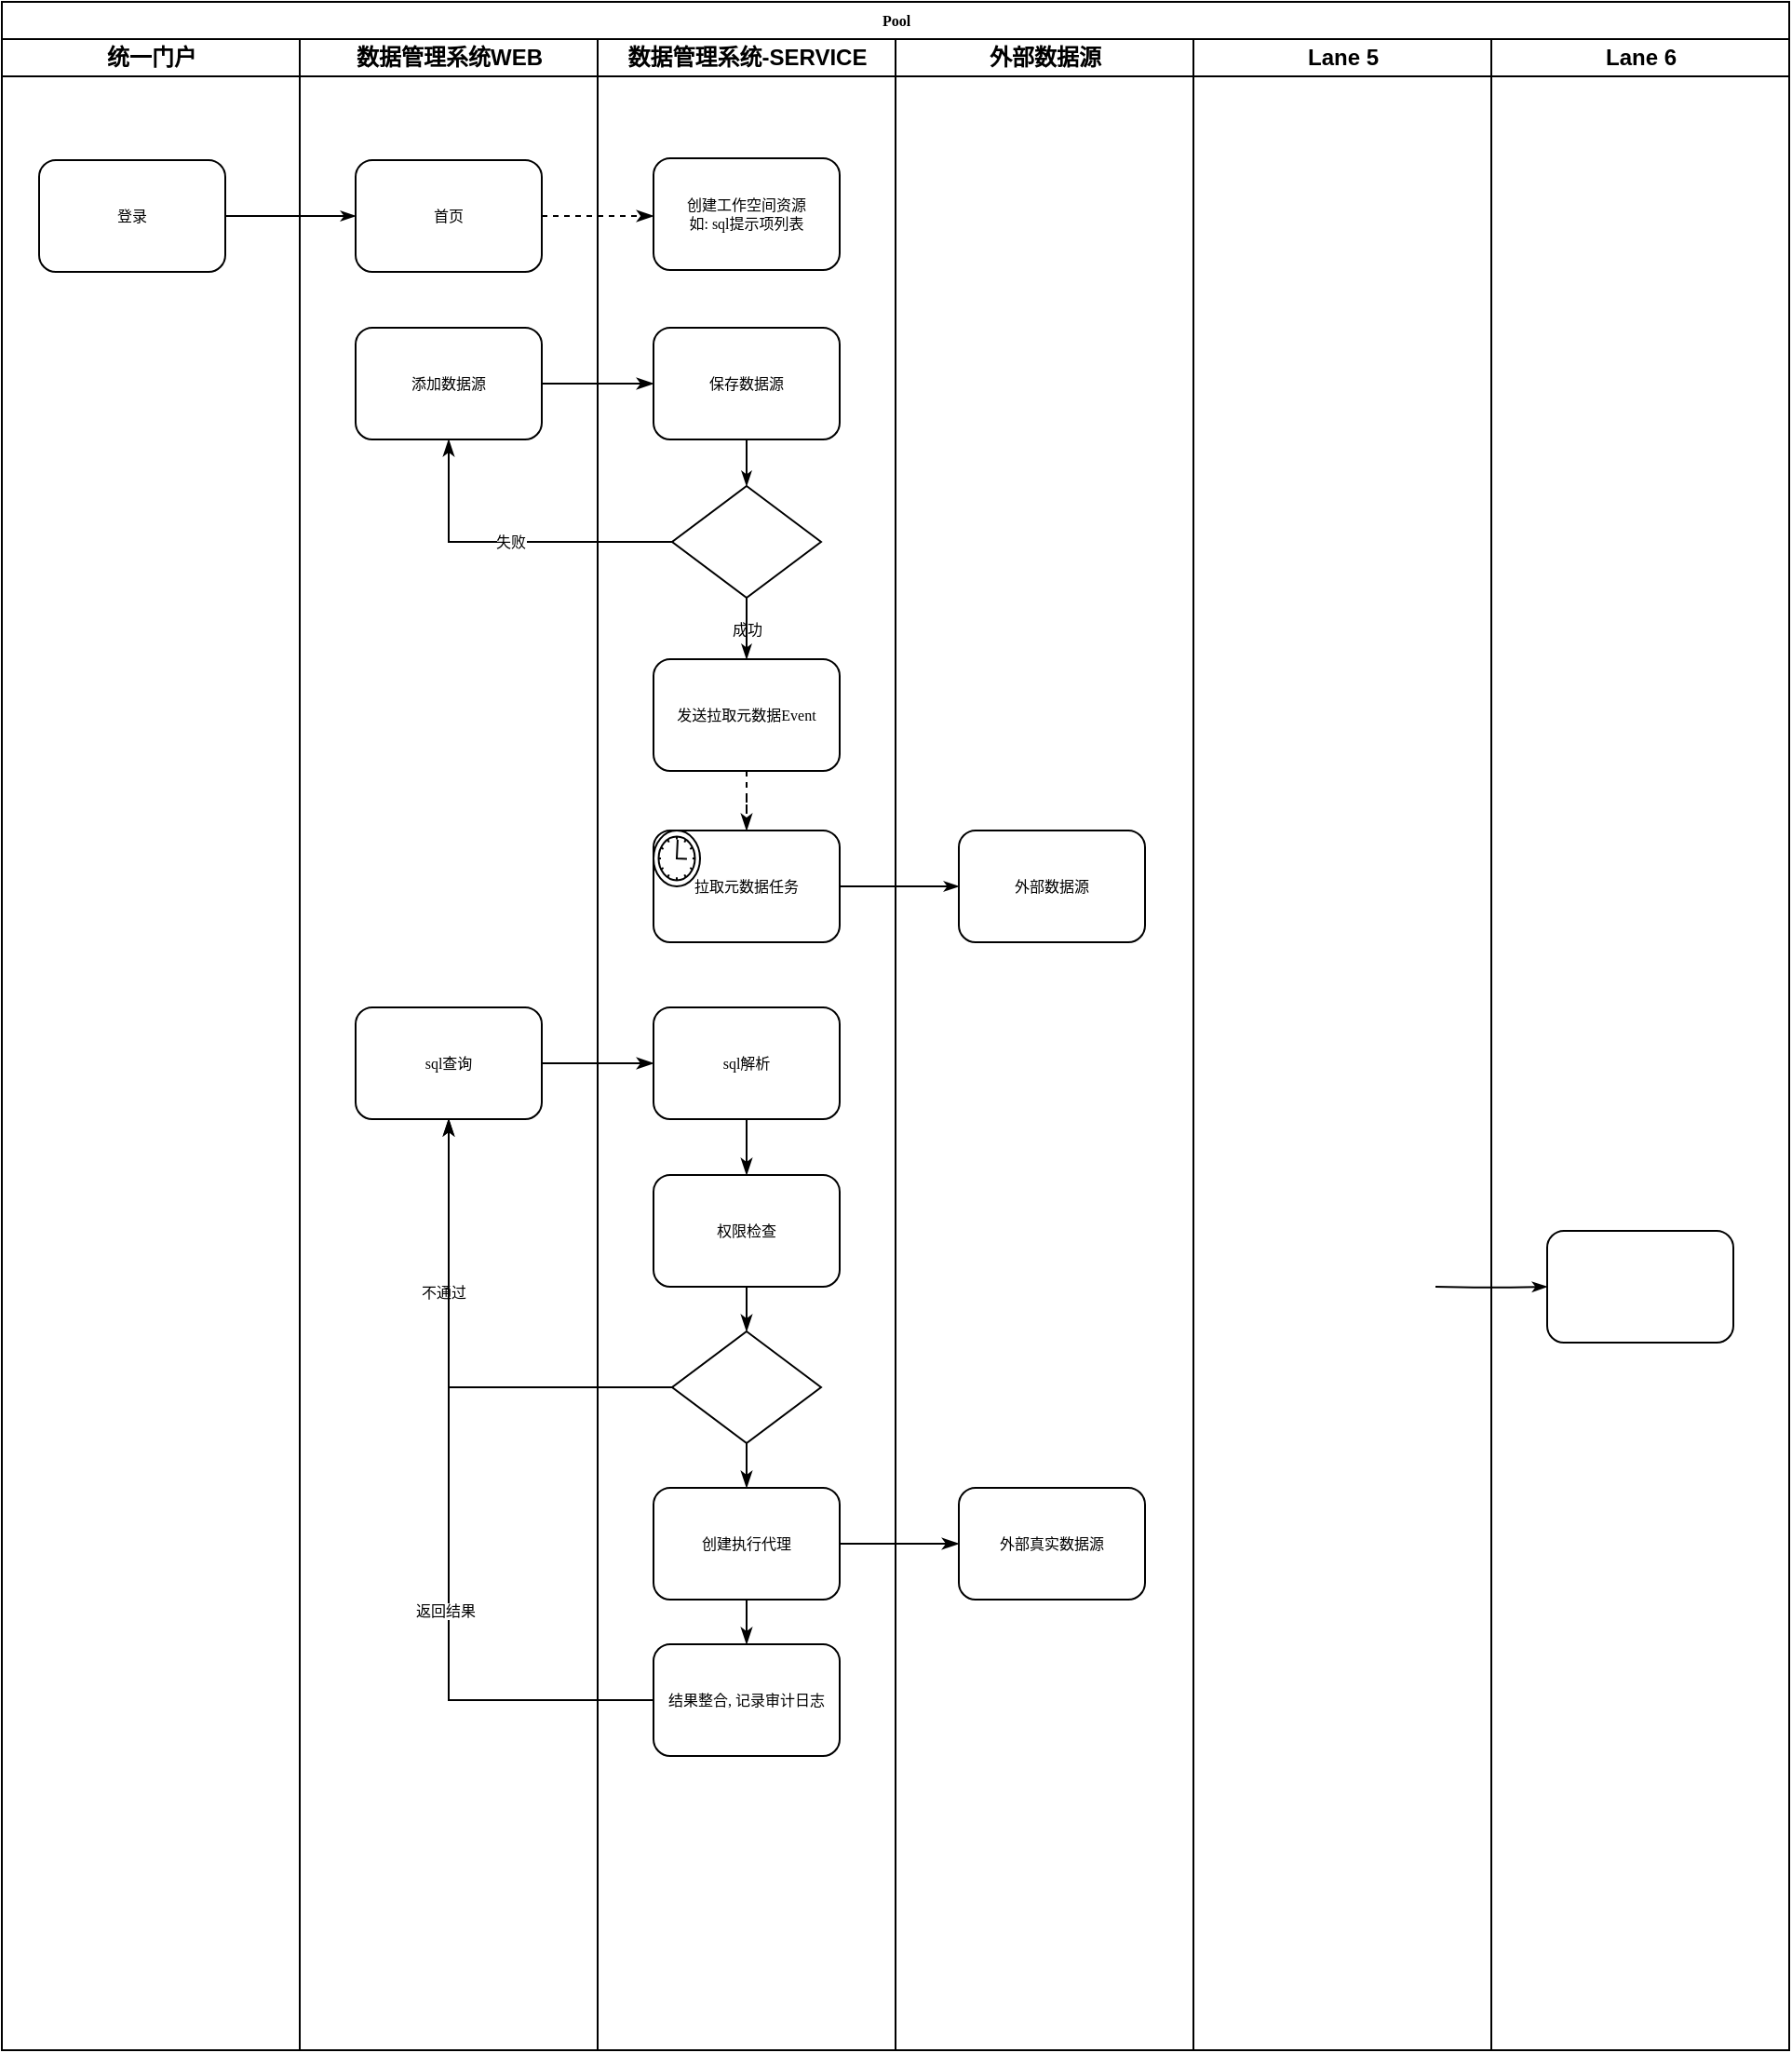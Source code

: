 <mxfile version="12.2.9" type="github" pages="1">
  <diagram name="Page-1" id="74e2e168-ea6b-b213-b513-2b3c1d86103e">
    <mxGraphModel dx="1049" dy="448" grid="1" gridSize="10" guides="1" tooltips="1" connect="1" arrows="1" fold="1" page="1" pageScale="1" pageWidth="1100" pageHeight="850" background="#ffffff" math="0" shadow="0">
      <root>
        <mxCell id="0"/>
        <mxCell id="1" parent="0"/>
        <mxCell id="77e6c97f196da883-1" value="Pool" style="swimlane;html=1;childLayout=stackLayout;startSize=20;rounded=0;shadow=0;labelBackgroundColor=none;strokeWidth=1;fontFamily=Verdana;fontSize=8;align=center;" parent="1" vertex="1">
          <mxGeometry x="70" y="40" width="960" height="1100" as="geometry"/>
        </mxCell>
        <mxCell id="77e6c97f196da883-2" value="统一门户" style="swimlane;html=1;startSize=20;" parent="77e6c97f196da883-1" vertex="1">
          <mxGeometry y="20" width="160" height="1080" as="geometry"/>
        </mxCell>
        <mxCell id="77e6c97f196da883-8" value="登录" style="rounded=1;whiteSpace=wrap;html=1;shadow=0;labelBackgroundColor=none;strokeWidth=1;fontFamily=Verdana;fontSize=8;align=center;" parent="77e6c97f196da883-2" vertex="1">
          <mxGeometry x="20" y="65" width="100" height="60" as="geometry"/>
        </mxCell>
        <mxCell id="77e6c97f196da883-26" style="edgeStyle=orthogonalEdgeStyle;rounded=1;html=1;labelBackgroundColor=none;startArrow=none;startFill=0;startSize=5;endArrow=classicThin;endFill=1;endSize=5;jettySize=auto;orthogonalLoop=1;strokeWidth=1;fontFamily=Verdana;fontSize=8" parent="77e6c97f196da883-1" source="77e6c97f196da883-8" target="77e6c97f196da883-11" edge="1">
          <mxGeometry relative="1" as="geometry"/>
        </mxCell>
        <mxCell id="77e6c97f196da883-40" style="edgeStyle=orthogonalEdgeStyle;rounded=1;html=1;labelBackgroundColor=none;startArrow=none;startFill=0;startSize=5;endArrow=classicThin;endFill=1;endSize=5;jettySize=auto;orthogonalLoop=1;strokeWidth=1;fontFamily=Verdana;fontSize=8" parent="77e6c97f196da883-1" target="77e6c97f196da883-24" edge="1">
          <mxGeometry relative="1" as="geometry">
            <mxPoint x="770" y="690" as="sourcePoint"/>
          </mxGeometry>
        </mxCell>
        <mxCell id="107ba76e4e335f99-1" style="edgeStyle=orthogonalEdgeStyle;rounded=1;html=1;labelBackgroundColor=none;startArrow=none;startFill=0;startSize=5;endArrow=classicThin;endFill=1;endSize=5;jettySize=auto;orthogonalLoop=1;strokeWidth=1;fontFamily=Verdana;fontSize=8" parent="77e6c97f196da883-1" source="77e6c97f196da883-17" target="77e6c97f196da883-18" edge="1">
          <mxGeometry relative="1" as="geometry"/>
        </mxCell>
        <mxCell id="77e6c97f196da883-3" value="数据管理系统WEB" style="swimlane;html=1;startSize=20;" parent="77e6c97f196da883-1" vertex="1">
          <mxGeometry x="160" y="20" width="160" height="1080" as="geometry"/>
        </mxCell>
        <mxCell id="77e6c97f196da883-11" value="首页" style="rounded=1;whiteSpace=wrap;html=1;shadow=0;labelBackgroundColor=none;strokeWidth=1;fontFamily=Verdana;fontSize=8;align=center;" parent="77e6c97f196da883-3" vertex="1">
          <mxGeometry x="30" y="65" width="100" height="60" as="geometry"/>
        </mxCell>
        <mxCell id="eJXi0MFFQhLOobJJZis1-4" value="添加数据源" style="rounded=1;whiteSpace=wrap;html=1;shadow=0;labelBackgroundColor=none;strokeWidth=1;fontFamily=Verdana;fontSize=8;align=center;" vertex="1" parent="77e6c97f196da883-3">
          <mxGeometry x="30" y="155" width="100" height="60" as="geometry"/>
        </mxCell>
        <mxCell id="eJXi0MFFQhLOobJJZis1-13" value="sql查询" style="rounded=1;whiteSpace=wrap;html=1;shadow=0;labelBackgroundColor=none;strokeWidth=1;fontFamily=Verdana;fontSize=8;align=center;" vertex="1" parent="77e6c97f196da883-3">
          <mxGeometry x="30" y="520" width="100" height="60" as="geometry"/>
        </mxCell>
        <mxCell id="77e6c97f196da883-4" value="数据管理系统-SERVICE" style="swimlane;html=1;startSize=20;" parent="77e6c97f196da883-1" vertex="1">
          <mxGeometry x="320" y="20" width="160" height="1080" as="geometry"/>
        </mxCell>
        <mxCell id="77e6c97f196da883-12" value="保存数据源" style="rounded=1;whiteSpace=wrap;html=1;shadow=0;labelBackgroundColor=none;strokeWidth=1;fontFamily=Verdana;fontSize=8;align=center;" parent="77e6c97f196da883-4" vertex="1">
          <mxGeometry x="30" y="155" width="100" height="60" as="geometry"/>
        </mxCell>
        <mxCell id="77e6c97f196da883-13" value="" style="rhombus;whiteSpace=wrap;html=1;rounded=0;shadow=0;labelBackgroundColor=none;strokeWidth=1;fontFamily=Verdana;fontSize=8;align=center;" parent="77e6c97f196da883-4" vertex="1">
          <mxGeometry x="40" y="240" width="80" height="60" as="geometry"/>
        </mxCell>
        <mxCell id="77e6c97f196da883-29" style="edgeStyle=orthogonalEdgeStyle;rounded=1;html=1;labelBackgroundColor=none;startArrow=none;startFill=0;startSize=5;endArrow=classicThin;endFill=1;endSize=5;jettySize=auto;orthogonalLoop=1;strokeWidth=1;fontFamily=Verdana;fontSize=8" parent="77e6c97f196da883-4" source="77e6c97f196da883-12" target="77e6c97f196da883-13" edge="1">
          <mxGeometry relative="1" as="geometry"/>
        </mxCell>
        <mxCell id="eJXi0MFFQhLOobJJZis1-3" value="创建工作空间资源&lt;br&gt;如: sql提示项列表" style="rounded=1;whiteSpace=wrap;html=1;shadow=0;labelBackgroundColor=none;strokeWidth=1;fontFamily=Verdana;fontSize=8;align=center;" vertex="1" parent="77e6c97f196da883-4">
          <mxGeometry x="30" y="64" width="100" height="60" as="geometry"/>
        </mxCell>
        <mxCell id="eJXi0MFFQhLOobJJZis1-8" value="" style="edgeStyle=orthogonalEdgeStyle;rounded=0;orthogonalLoop=1;jettySize=auto;html=1;endArrow=classicThin;endFill=1;fontSize=8;dashed=1;" edge="1" parent="77e6c97f196da883-4" source="77e6c97f196da883-15" target="77e6c97f196da883-17">
          <mxGeometry relative="1" as="geometry"/>
        </mxCell>
        <mxCell id="77e6c97f196da883-15" value="发送拉取元数据Event" style="rounded=1;whiteSpace=wrap;html=1;shadow=0;labelBackgroundColor=none;strokeWidth=1;fontFamily=Verdana;fontSize=8;align=center;" parent="77e6c97f196da883-4" vertex="1">
          <mxGeometry x="30" y="333" width="100" height="60" as="geometry"/>
        </mxCell>
        <mxCell id="77e6c97f196da883-33" value="成功" style="edgeStyle=orthogonalEdgeStyle;rounded=1;html=1;labelBackgroundColor=none;startArrow=none;startFill=0;startSize=5;endArrow=classicThin;endFill=1;endSize=5;jettySize=auto;orthogonalLoop=1;strokeWidth=1;fontFamily=Verdana;fontSize=8" parent="77e6c97f196da883-4" source="77e6c97f196da883-13" target="77e6c97f196da883-15" edge="1">
          <mxGeometry relative="1" as="geometry"/>
        </mxCell>
        <mxCell id="eJXi0MFFQhLOobJJZis1-11" value="" style="group" vertex="1" connectable="0" parent="77e6c97f196da883-4">
          <mxGeometry x="30" y="425" width="100" height="60" as="geometry"/>
        </mxCell>
        <mxCell id="77e6c97f196da883-17" value="拉取元数据任务" style="rounded=1;whiteSpace=wrap;html=1;shadow=0;labelBackgroundColor=none;strokeWidth=1;fontFamily=Verdana;fontSize=8;align=center;" parent="eJXi0MFFQhLOobJJZis1-11" vertex="1">
          <mxGeometry width="100" height="60" as="geometry"/>
        </mxCell>
        <mxCell id="eJXi0MFFQhLOobJJZis1-10" value="" style="shape=mxgraph.bpmn.shape;html=1;verticalLabelPosition=bottom;labelBackgroundColor=#ffffff;verticalAlign=top;align=center;perimeter=ellipsePerimeter;outlineConnect=0;outline=standard;symbol=timer;fontSize=8;" vertex="1" parent="eJXi0MFFQhLOobJJZis1-11">
          <mxGeometry width="25" height="30" as="geometry"/>
        </mxCell>
        <mxCell id="eJXi0MFFQhLOobJJZis1-17" value="" style="edgeStyle=orthogonalEdgeStyle;rounded=0;orthogonalLoop=1;jettySize=auto;html=1;endArrow=classicThin;endFill=1;fontSize=8;" edge="1" parent="77e6c97f196da883-4" source="77e6c97f196da883-19" target="eJXi0MFFQhLOobJJZis1-16">
          <mxGeometry relative="1" as="geometry"/>
        </mxCell>
        <mxCell id="77e6c97f196da883-19" value="sql解析" style="rounded=1;whiteSpace=wrap;html=1;shadow=0;labelBackgroundColor=none;strokeWidth=1;fontFamily=Verdana;fontSize=8;align=center;" parent="77e6c97f196da883-4" vertex="1">
          <mxGeometry x="30" y="520" width="100" height="60" as="geometry"/>
        </mxCell>
        <mxCell id="eJXi0MFFQhLOobJJZis1-22" value="" style="edgeStyle=orthogonalEdgeStyle;rounded=0;orthogonalLoop=1;jettySize=auto;html=1;endArrow=classicThin;endFill=1;fontSize=8;" edge="1" parent="77e6c97f196da883-4" source="eJXi0MFFQhLOobJJZis1-15" target="eJXi0MFFQhLOobJJZis1-21">
          <mxGeometry relative="1" as="geometry"/>
        </mxCell>
        <mxCell id="eJXi0MFFQhLOobJJZis1-15" value="" style="rhombus;whiteSpace=wrap;html=1;rounded=0;shadow=0;labelBackgroundColor=none;strokeWidth=1;fontFamily=Verdana;fontSize=8;align=center;" vertex="1" parent="77e6c97f196da883-4">
          <mxGeometry x="40" y="694" width="80" height="60" as="geometry"/>
        </mxCell>
        <mxCell id="eJXi0MFFQhLOobJJZis1-18" value="" style="edgeStyle=orthogonalEdgeStyle;rounded=0;orthogonalLoop=1;jettySize=auto;html=1;endArrow=classicThin;endFill=1;fontSize=8;" edge="1" parent="77e6c97f196da883-4" source="eJXi0MFFQhLOobJJZis1-16" target="eJXi0MFFQhLOobJJZis1-15">
          <mxGeometry relative="1" as="geometry"/>
        </mxCell>
        <mxCell id="eJXi0MFFQhLOobJJZis1-16" value="权限检查" style="rounded=1;whiteSpace=wrap;html=1;shadow=0;labelBackgroundColor=none;strokeWidth=1;fontFamily=Verdana;fontSize=8;align=center;" vertex="1" parent="77e6c97f196da883-4">
          <mxGeometry x="30" y="610" width="100" height="60" as="geometry"/>
        </mxCell>
        <mxCell id="eJXi0MFFQhLOobJJZis1-26" value="" style="edgeStyle=orthogonalEdgeStyle;rounded=0;orthogonalLoop=1;jettySize=auto;html=1;endArrow=classicThin;endFill=1;fontSize=8;" edge="1" parent="77e6c97f196da883-4" source="eJXi0MFFQhLOobJJZis1-21" target="eJXi0MFFQhLOobJJZis1-25">
          <mxGeometry relative="1" as="geometry"/>
        </mxCell>
        <mxCell id="eJXi0MFFQhLOobJJZis1-21" value="创建执行代理" style="rounded=1;whiteSpace=wrap;html=1;shadow=0;labelBackgroundColor=none;strokeWidth=1;fontFamily=Verdana;fontSize=8;align=center;" vertex="1" parent="77e6c97f196da883-4">
          <mxGeometry x="30" y="778" width="100" height="60" as="geometry"/>
        </mxCell>
        <mxCell id="eJXi0MFFQhLOobJJZis1-25" value="结果整合, 记录审计日志" style="rounded=1;whiteSpace=wrap;html=1;shadow=0;labelBackgroundColor=none;strokeWidth=1;fontFamily=Verdana;fontSize=8;align=center;" vertex="1" parent="77e6c97f196da883-4">
          <mxGeometry x="30" y="862" width="100" height="60" as="geometry"/>
        </mxCell>
        <mxCell id="77e6c97f196da883-5" value="外部数据源" style="swimlane;html=1;startSize=20;" parent="77e6c97f196da883-1" vertex="1">
          <mxGeometry x="480" y="20" width="160" height="1080" as="geometry"/>
        </mxCell>
        <mxCell id="77e6c97f196da883-18" value="外部数据源" style="rounded=1;whiteSpace=wrap;html=1;shadow=0;labelBackgroundColor=none;strokeWidth=1;fontFamily=Verdana;fontSize=8;align=center;" parent="77e6c97f196da883-5" vertex="1">
          <mxGeometry x="34" y="425" width="100" height="60" as="geometry"/>
        </mxCell>
        <mxCell id="eJXi0MFFQhLOobJJZis1-23" value="外部真实数据源" style="rounded=1;whiteSpace=wrap;html=1;shadow=0;labelBackgroundColor=none;strokeWidth=1;fontFamily=Verdana;fontSize=8;align=center;" vertex="1" parent="77e6c97f196da883-5">
          <mxGeometry x="34" y="778" width="100" height="60" as="geometry"/>
        </mxCell>
        <mxCell id="77e6c97f196da883-6" value="Lane 5" style="swimlane;html=1;startSize=20;" parent="77e6c97f196da883-1" vertex="1">
          <mxGeometry x="640" y="20" width="160" height="1080" as="geometry"/>
        </mxCell>
        <mxCell id="77e6c97f196da883-7" value="Lane 6" style="swimlane;html=1;startSize=20;" parent="77e6c97f196da883-1" vertex="1">
          <mxGeometry x="800" y="20" width="160" height="1080" as="geometry"/>
        </mxCell>
        <mxCell id="77e6c97f196da883-24" value="" style="rounded=1;whiteSpace=wrap;html=1;shadow=0;labelBackgroundColor=none;strokeWidth=1;fontFamily=Verdana;fontSize=8;align=center;" parent="77e6c97f196da883-7" vertex="1">
          <mxGeometry x="30" y="640" width="100" height="60" as="geometry"/>
        </mxCell>
        <mxCell id="eJXi0MFFQhLOobJJZis1-5" style="edgeStyle=orthogonalEdgeStyle;rounded=0;orthogonalLoop=1;jettySize=auto;html=1;entryX=0;entryY=0.5;entryDx=0;entryDy=0;endArrow=classicThin;endFill=1;fontSize=8;" edge="1" parent="77e6c97f196da883-1" source="eJXi0MFFQhLOobJJZis1-4" target="77e6c97f196da883-12">
          <mxGeometry relative="1" as="geometry"/>
        </mxCell>
        <mxCell id="eJXi0MFFQhLOobJJZis1-6" value="失败" style="edgeStyle=orthogonalEdgeStyle;rounded=0;orthogonalLoop=1;jettySize=auto;html=1;entryX=0.5;entryY=1;entryDx=0;entryDy=0;endArrow=classicThin;endFill=1;fontSize=8;" edge="1" parent="77e6c97f196da883-1" source="77e6c97f196da883-13" target="eJXi0MFFQhLOobJJZis1-4">
          <mxGeometry relative="1" as="geometry"/>
        </mxCell>
        <mxCell id="eJXi0MFFQhLOobJJZis1-14" value="" style="edgeStyle=orthogonalEdgeStyle;rounded=0;orthogonalLoop=1;jettySize=auto;html=1;endArrow=classicThin;endFill=1;fontSize=8;" edge="1" parent="77e6c97f196da883-1" source="eJXi0MFFQhLOobJJZis1-13" target="77e6c97f196da883-19">
          <mxGeometry relative="1" as="geometry"/>
        </mxCell>
        <mxCell id="eJXi0MFFQhLOobJJZis1-19" value="" style="edgeStyle=orthogonalEdgeStyle;rounded=0;orthogonalLoop=1;jettySize=auto;html=1;endArrow=classicThin;endFill=1;fontSize=8;entryX=0.5;entryY=1;entryDx=0;entryDy=0;" edge="1" parent="77e6c97f196da883-1" source="eJXi0MFFQhLOobJJZis1-15" target="eJXi0MFFQhLOobJJZis1-13">
          <mxGeometry relative="1" as="geometry">
            <Array as="points">
              <mxPoint x="240" y="744"/>
            </Array>
          </mxGeometry>
        </mxCell>
        <mxCell id="eJXi0MFFQhLOobJJZis1-20" value="不通过" style="text;html=1;align=center;verticalAlign=middle;resizable=0;points=[];;labelBackgroundColor=#ffffff;fontSize=8;" vertex="1" connectable="0" parent="eJXi0MFFQhLOobJJZis1-19">
          <mxGeometry x="-0.091" y="-51" relative="1" as="geometry">
            <mxPoint x="-54" y="-51" as="offset"/>
          </mxGeometry>
        </mxCell>
        <mxCell id="eJXi0MFFQhLOobJJZis1-24" value="" style="edgeStyle=orthogonalEdgeStyle;rounded=0;orthogonalLoop=1;jettySize=auto;html=1;endArrow=classicThin;endFill=1;fontSize=8;" edge="1" parent="77e6c97f196da883-1" source="eJXi0MFFQhLOobJJZis1-21" target="eJXi0MFFQhLOobJJZis1-23">
          <mxGeometry relative="1" as="geometry"/>
        </mxCell>
        <mxCell id="eJXi0MFFQhLOobJJZis1-27" style="edgeStyle=orthogonalEdgeStyle;rounded=0;orthogonalLoop=1;jettySize=auto;html=1;entryX=0.5;entryY=1;entryDx=0;entryDy=0;endArrow=classicThin;endFill=1;fontSize=8;" edge="1" parent="77e6c97f196da883-1" source="eJXi0MFFQhLOobJJZis1-25" target="eJXi0MFFQhLOobJJZis1-13">
          <mxGeometry relative="1" as="geometry"/>
        </mxCell>
        <mxCell id="eJXi0MFFQhLOobJJZis1-28" value="返回结果" style="text;html=1;align=center;verticalAlign=middle;resizable=0;points=[];;labelBackgroundColor=#ffffff;fontSize=8;" vertex="1" connectable="0" parent="eJXi0MFFQhLOobJJZis1-27">
          <mxGeometry x="-0.479" y="-48" relative="1" as="geometry">
            <mxPoint x="-50" y="-48" as="offset"/>
          </mxGeometry>
        </mxCell>
        <mxCell id="eJXi0MFFQhLOobJJZis1-2" style="edgeStyle=orthogonalEdgeStyle;rounded=0;orthogonalLoop=1;jettySize=auto;html=1;fontSize=8;dashed=1;endArrow=classicThin;endFill=1;" edge="1" parent="1" source="77e6c97f196da883-11">
          <mxGeometry relative="1" as="geometry">
            <mxPoint x="420" y="155" as="targetPoint"/>
          </mxGeometry>
        </mxCell>
      </root>
    </mxGraphModel>
  </diagram>
</mxfile>
